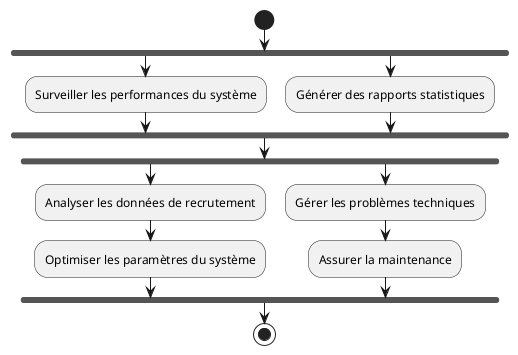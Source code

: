 @startuml
|Admin|
start
fork
  :Surveiller les performances du système;
fork again
  :Générer des rapports statistiques;
end fork

fork
  :Analyser les données de recrutement;
  :Optimiser les paramètres du système;
fork again
  :Gérer les problèmes techniques;
  :Assurer la maintenance;
end fork
stop
@enduml
